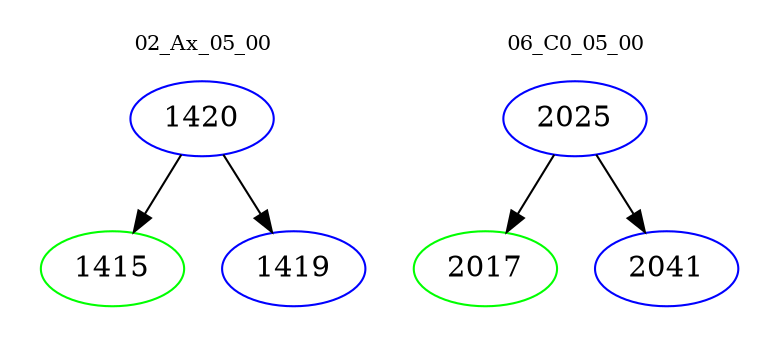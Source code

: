 digraph{
subgraph cluster_0 {
color = white
label = "02_Ax_05_00";
fontsize=10;
T0_1420 [label="1420", color="blue"]
T0_1420 -> T0_1415 [color="black"]
T0_1415 [label="1415", color="green"]
T0_1420 -> T0_1419 [color="black"]
T0_1419 [label="1419", color="blue"]
}
subgraph cluster_1 {
color = white
label = "06_C0_05_00";
fontsize=10;
T1_2025 [label="2025", color="blue"]
T1_2025 -> T1_2017 [color="black"]
T1_2017 [label="2017", color="green"]
T1_2025 -> T1_2041 [color="black"]
T1_2041 [label="2041", color="blue"]
}
}
